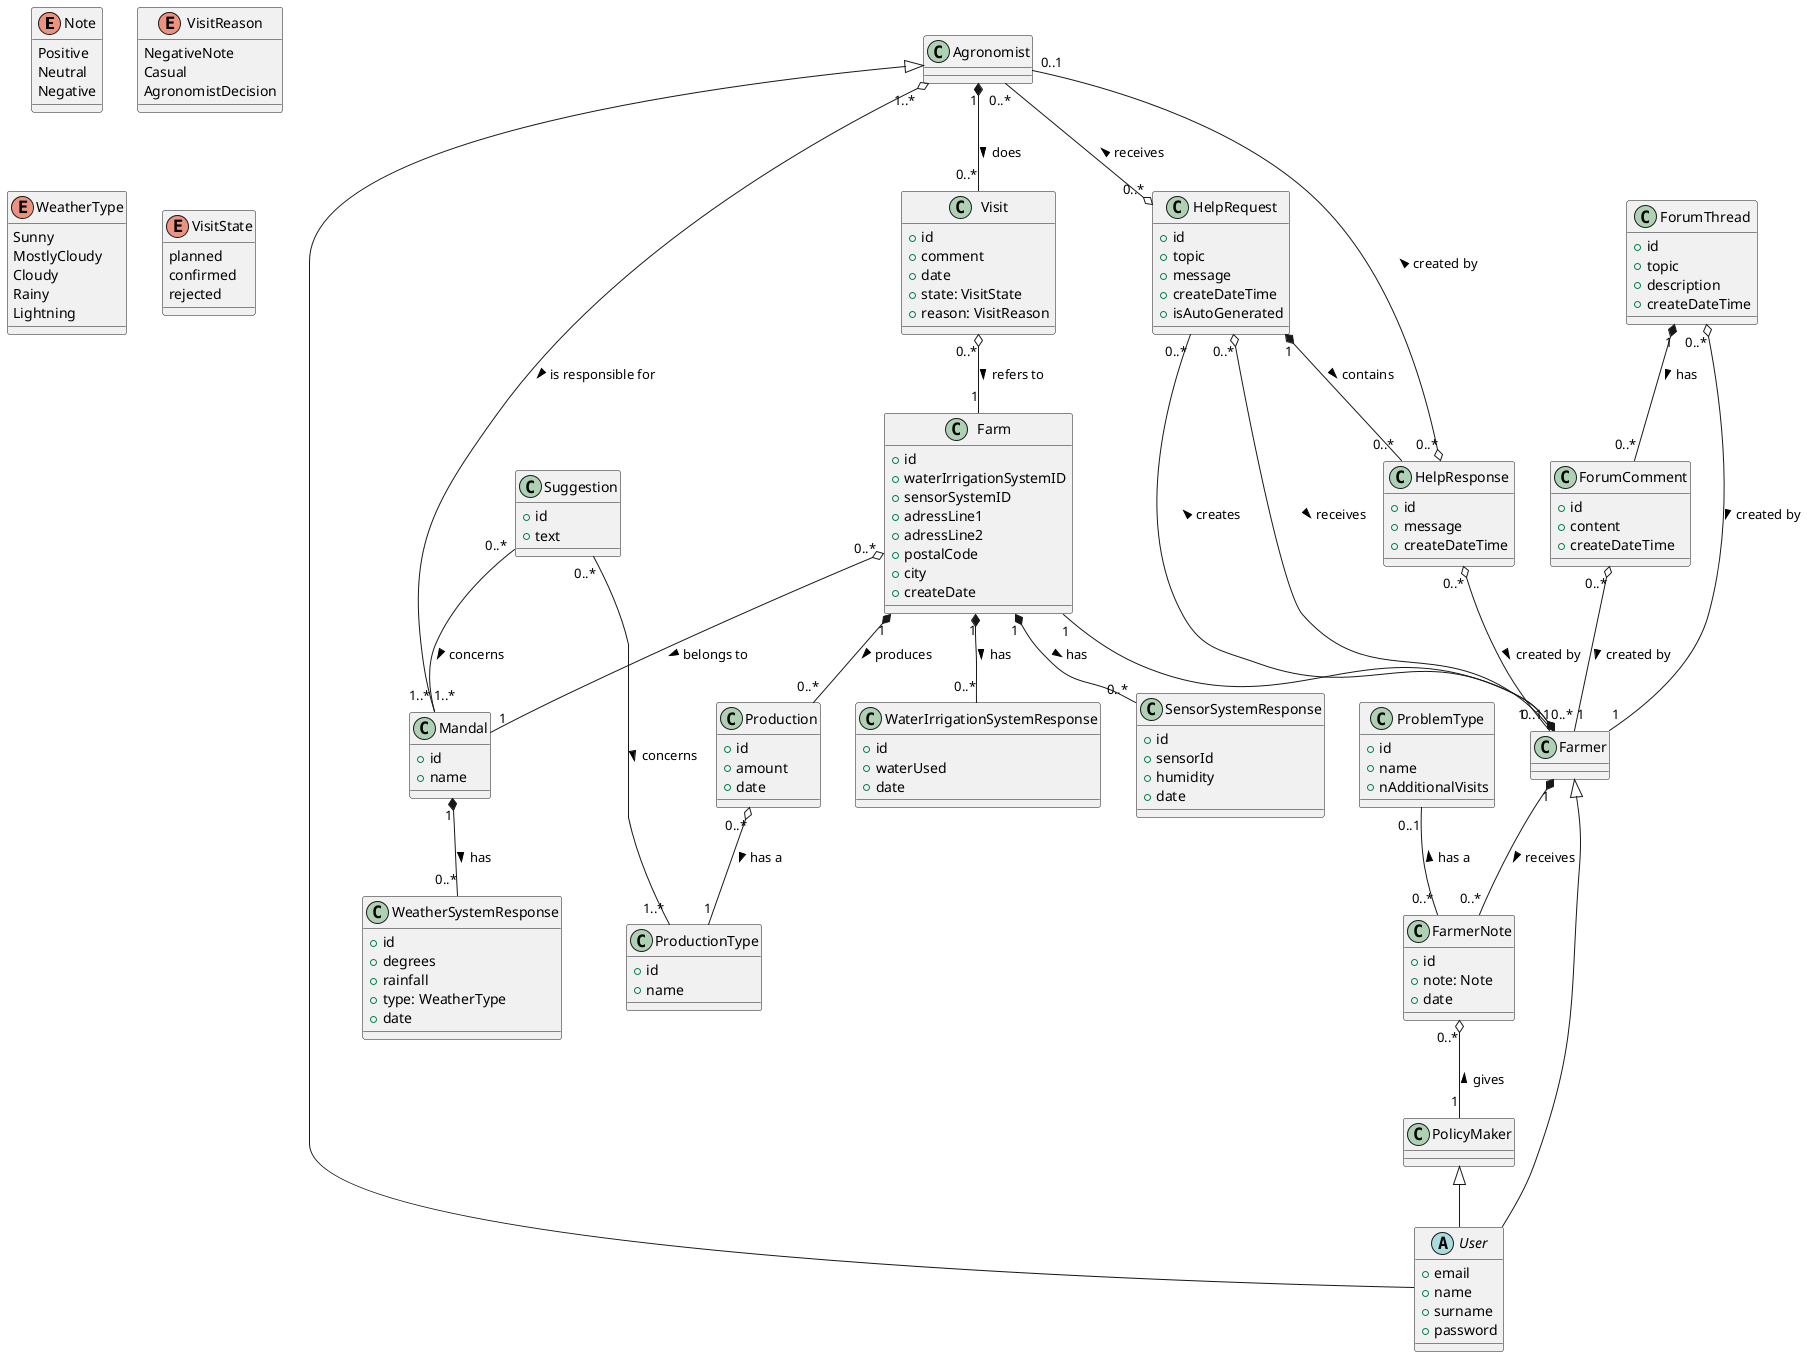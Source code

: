 @startuml Class

' skinparam linetype polyline
' skinparam linetype ortho

enum Note {
    Positive
    Neutral
    Negative
}
enum VisitReason {
    NegativeNote
    Casual
    AgronomistDecision
}
class ProblemType {
    +id
    +name
    +nAdditionalVisits
}
enum WeatherType {
    Sunny
    MostlyCloudy
    Cloudy
    Rainy
    Lightning
}
enum VisitState {
    planned
    confirmed
    rejected
}

abstract class User {
    +email
    +name
    +surname
    +password
}
class PolicyMaker
class Agronomist
class Farmer
class FarmerNote {
    +id
    +note: Note
    +date
}
class Farm {
    +id
    +waterIrrigationSystemID
    +sensorSystemID
    +adressLine1
    +adressLine2
    +postalCode
    +city
    +createDate
}
class Mandal {
    +id
    +name
}
class Production {
    +id
    +amount
    +date
}

class WaterIrrigationSystemResponse {
    +id
    +waterUsed
    +date
}
class SensorSystemResponse {
    +id
    +sensorId
    +humidity
    +date
}
class WeatherSystemResponse {
    +id
    +degrees
    +rainfall
    +type: WeatherType
    +date
}

class ProductionType {
    +id
    +name
}
class HelpRequest {
    +id
    +topic
    +message
    +createDateTime
    +isAutoGenerated
}
class HelpResponse {
    +id
    +message
    +createDateTime
}
class Visit {
    +id
    +comment
    +date
    +state: VisitState
    +reason: VisitReason
} 
class ForumThread {
    +id
    +topic
    +description
    +createDateTime
}
class ForumComment {
    +id
    +content
    +createDateTime
}
class Suggestion {
    +id
    +text
}

PolicyMaker <|-- User
Agronomist <|-- User
Farmer <|-- User


Farm "0..*" o-- "1" Mandal : belongs to >
Farm "1" *-- "0..*" Production : produces >
Farm "1" *-- "0..*" WaterIrrigationSystemResponse : has >
Farm "1" *-- "0..*" SensorSystemResponse : has >

Mandal "1" *-- "0..*" WeatherSystemResponse : has >

Agronomist "1..*" o-- "1..*" Mandal : is responsible for >
Production "0..*" o-- "1" ProductionType : has a >

Farm "1" --* "1" Farmer
Farmer "1" *-- "0..*" FarmerNote : receives >
FarmerNote "0..*" o-- "1" PolicyMaker : gives <

Farmer "1" *-- "0..*" HelpRequest : creates >
Farmer "0..*" --o "0..*" HelpRequest : receives < 
Agronomist "0..*" --o "0..*" HelpRequest : receives < 
HelpRequest "1" *-- "0..*" HelpResponse : contains >
HelpResponse "0..*" o-- "0..1" Farmer : created by >
HelpResponse "0..*" o-- "0..1" Agronomist : created by >
'XOR 

ProblemType "0..1" -- "0..*" FarmerNote : has a <

Agronomist "1" *-- "0..*" Visit : does >
Visit "0..*" o-- "1" Farm : refers to >

ForumThread "1" *-- "0..*" ForumComment : has >
ForumThread "0..*" o-- "1" Farmer : created by >
ForumComment "0..*" o-- "1" Farmer : created by >


Suggestion "0..*" -- "1..*" Mandal : concerns >
Suggestion "0..*" -- "1..*" ProductionType : concerns > 

@enduml
